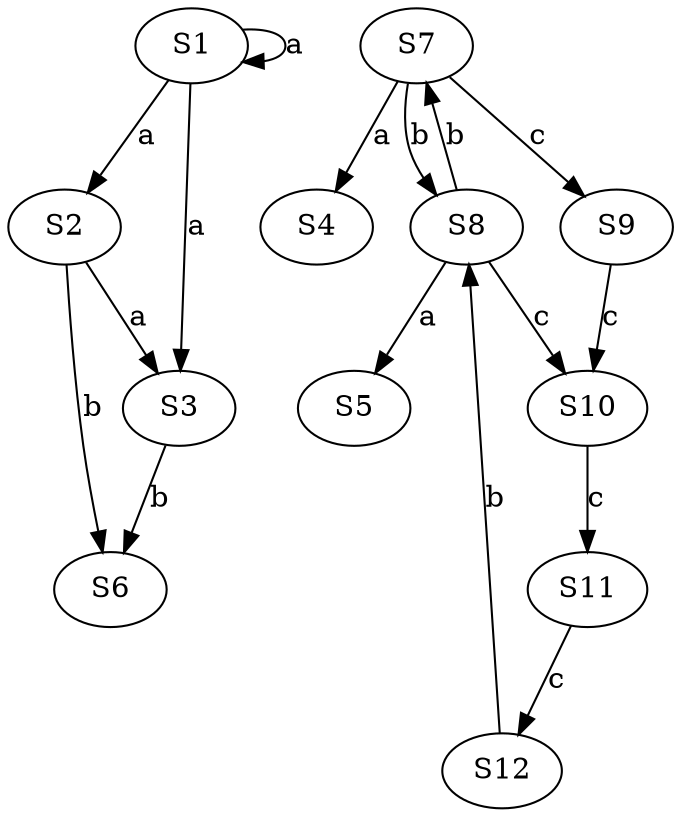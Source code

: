 // No root example. It's not a wheeler graph. ( S8 -> S7 [ label=b ];  S7 -> S8 [ label=b ];  violation)
digraph g1 {
    S1 -> S1 [ label=a ];
    S1 -> S2 [ label=a ];
    S1 -> S3 [ label=a ];
    S2 -> S3 [ label=a ];
    S7 -> S4 [ label=a ];
    S8 -> S5 [ label=a ];

    S2 -> S6 [ label=b ];
    S3 -> S6 [ label=b ];
    S8 -> S7 [ label=b ];
    S7 -> S8 [ label=b ];
    S12 -> S8 [ label=b ];

    S7 -> S9 [ label=c ];
    S8 -> S10 [ label=c ];
    S9 -> S10 [ label=c ];
    S10 -> S11 [ label=c ];
    S11 -> S12 [ label=c ];
}